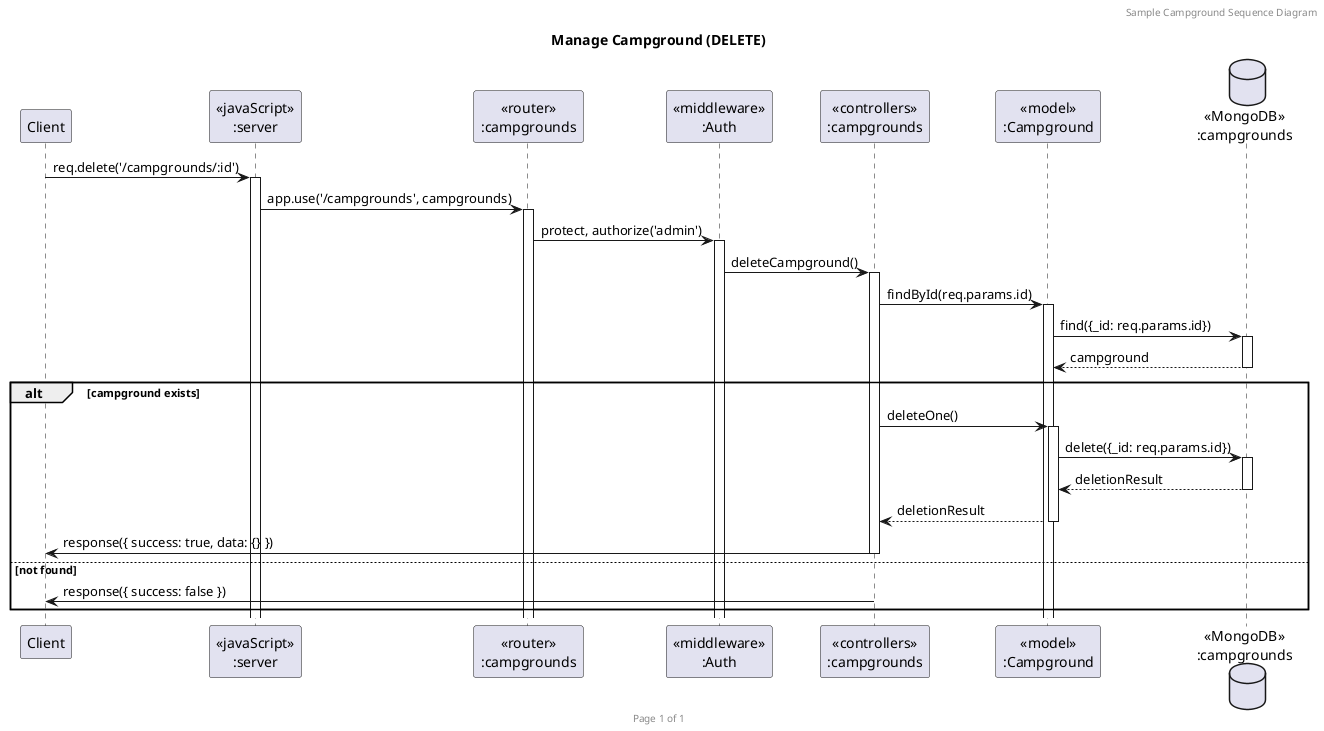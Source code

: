 @startuml Manage Campground (DELETE)

header Sample Campground Sequence Diagram
footer Page %page% of %lastpage%
title "Manage Campground (DELETE)"

participant "Client" as client
participant "<<javaScript>>\n:server" as server
participant "<<router>>\n:campgrounds" as routerCampgrounds
participant "<<middleware>>\n:Auth" as AuthMiddleware
participant "<<controllers>>\n:campgrounds" as controllersCampgrounds
participant "<<model>>\n:Campground" as modelCampground
database "<<MongoDB>>\n:campgrounds" as CampgroundsDatabase

client->server ++: req.delete('/campgrounds/:id')
server->routerCampgrounds ++: app.use('/campgrounds', campgrounds)
routerCampgrounds -> AuthMiddleware ++: protect, authorize('admin')
AuthMiddleware -> controllersCampgrounds ++: deleteCampground()
controllersCampgrounds->modelCampground ++: findById(req.params.id)
modelCampground -> CampgroundsDatabase ++: find({_id: req.params.id})
CampgroundsDatabase --> modelCampground --: campground
alt campground exists
    controllersCampgrounds -> modelCampground ++: deleteOne()
    modelCampground -> CampgroundsDatabase ++: delete({_id: req.params.id})
    CampgroundsDatabase --> modelCampground --: deletionResult
    controllersCampgrounds <-- modelCampground --: deletionResult
    controllersCampgrounds->client --: response({ success: true, data: {} })
else not found
    controllersCampgrounds->client --: response({ success: false })
end

@enduml
